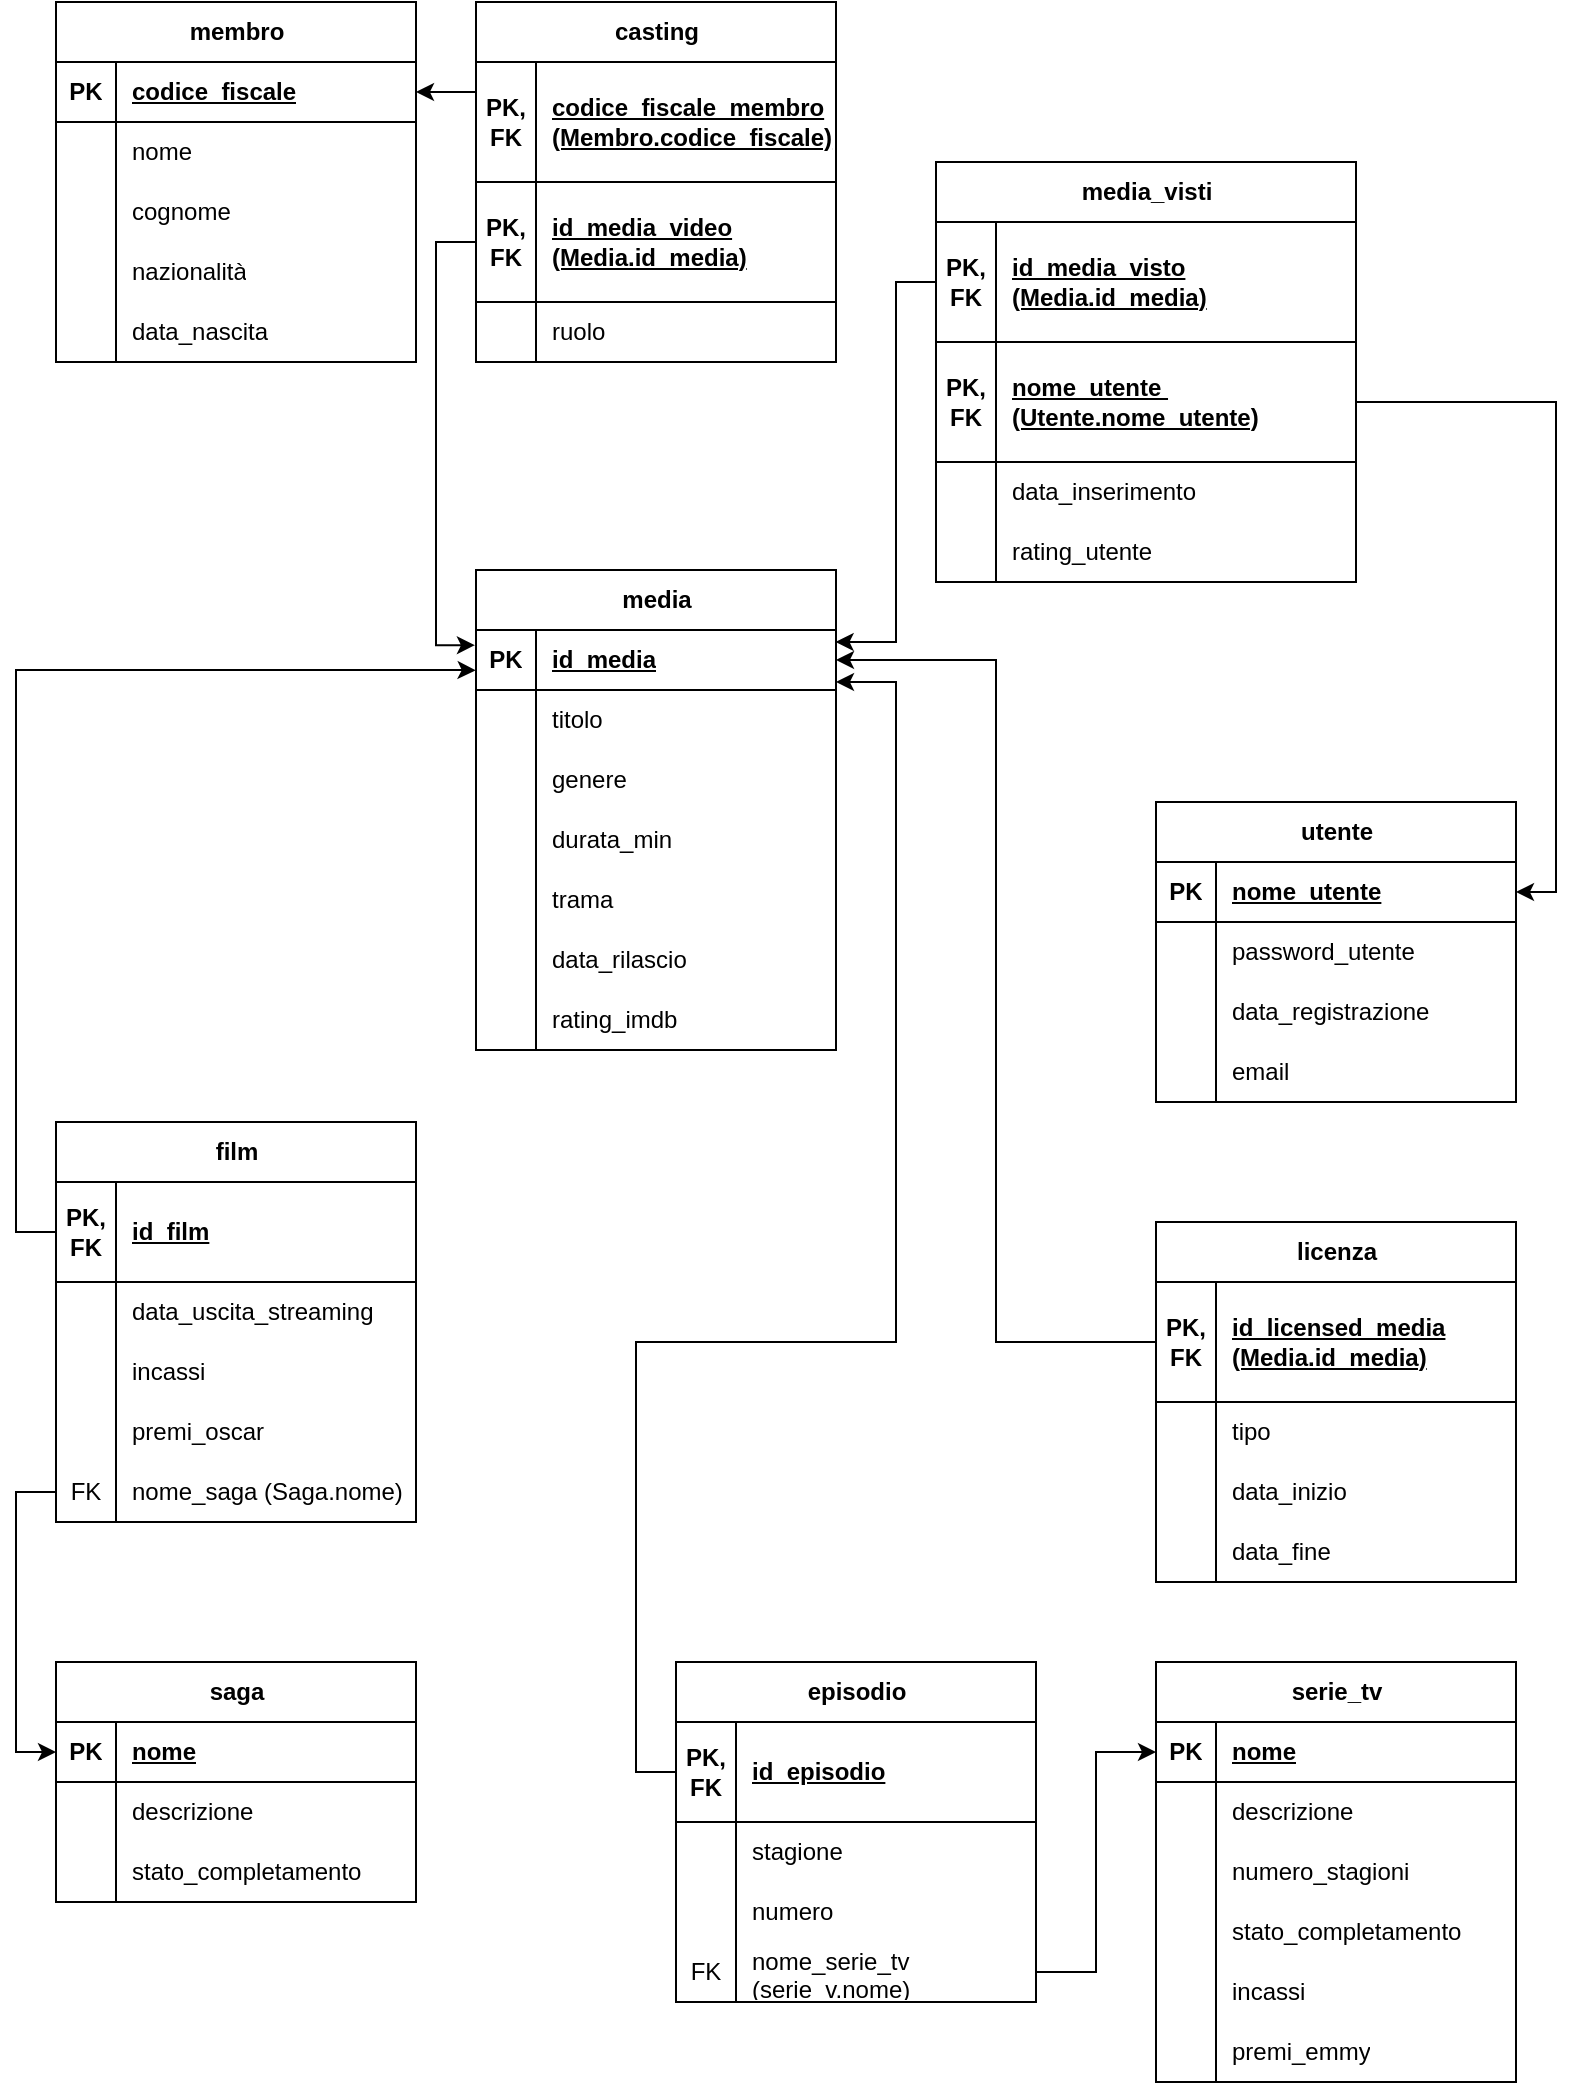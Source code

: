 <mxfile version="27.1.0">
  <diagram name="Pagina-1" id="Is1nwvi72sFFhb8NUbO_">
    <mxGraphModel dx="1018" dy="609" grid="1" gridSize="10" guides="1" tooltips="1" connect="1" arrows="1" fold="1" page="1" pageScale="1" pageWidth="827" pageHeight="1169" math="0" shadow="0">
      <root>
        <mxCell id="0" />
        <mxCell id="1" parent="0" />
        <mxCell id="gFpOx9tcEaJgVIVXLJ1f-7" value="saga" style="shape=table;startSize=30;container=1;collapsible=1;childLayout=tableLayout;fixedRows=1;rowLines=0;fontStyle=1;align=center;resizeLast=1;html=1;" parent="1" vertex="1">
          <mxGeometry x="40" y="840" width="180" height="120" as="geometry" />
        </mxCell>
        <mxCell id="gFpOx9tcEaJgVIVXLJ1f-8" value="" style="shape=tableRow;horizontal=0;startSize=0;swimlaneHead=0;swimlaneBody=0;fillColor=none;collapsible=0;dropTarget=0;points=[[0,0.5],[1,0.5]];portConstraint=eastwest;top=0;left=0;right=0;bottom=1;" parent="gFpOx9tcEaJgVIVXLJ1f-7" vertex="1">
          <mxGeometry y="30" width="180" height="30" as="geometry" />
        </mxCell>
        <mxCell id="gFpOx9tcEaJgVIVXLJ1f-9" value="PK" style="shape=partialRectangle;connectable=0;fillColor=none;top=0;left=0;bottom=0;right=0;fontStyle=1;overflow=hidden;whiteSpace=wrap;html=1;" parent="gFpOx9tcEaJgVIVXLJ1f-8" vertex="1">
          <mxGeometry width="30" height="30" as="geometry">
            <mxRectangle width="30" height="30" as="alternateBounds" />
          </mxGeometry>
        </mxCell>
        <mxCell id="gFpOx9tcEaJgVIVXLJ1f-10" value="nome" style="shape=partialRectangle;connectable=0;fillColor=none;top=0;left=0;bottom=0;right=0;align=left;spacingLeft=6;fontStyle=5;overflow=hidden;whiteSpace=wrap;html=1;" parent="gFpOx9tcEaJgVIVXLJ1f-8" vertex="1">
          <mxGeometry x="30" width="150" height="30" as="geometry">
            <mxRectangle width="150" height="30" as="alternateBounds" />
          </mxGeometry>
        </mxCell>
        <mxCell id="gFpOx9tcEaJgVIVXLJ1f-11" value="" style="shape=tableRow;horizontal=0;startSize=0;swimlaneHead=0;swimlaneBody=0;fillColor=none;collapsible=0;dropTarget=0;points=[[0,0.5],[1,0.5]];portConstraint=eastwest;top=0;left=0;right=0;bottom=0;" parent="gFpOx9tcEaJgVIVXLJ1f-7" vertex="1">
          <mxGeometry y="60" width="180" height="30" as="geometry" />
        </mxCell>
        <mxCell id="gFpOx9tcEaJgVIVXLJ1f-12" value="" style="shape=partialRectangle;connectable=0;fillColor=none;top=0;left=0;bottom=0;right=0;editable=1;overflow=hidden;whiteSpace=wrap;html=1;" parent="gFpOx9tcEaJgVIVXLJ1f-11" vertex="1">
          <mxGeometry width="30" height="30" as="geometry">
            <mxRectangle width="30" height="30" as="alternateBounds" />
          </mxGeometry>
        </mxCell>
        <mxCell id="gFpOx9tcEaJgVIVXLJ1f-13" value="descrizione" style="shape=partialRectangle;connectable=0;fillColor=none;top=0;left=0;bottom=0;right=0;align=left;spacingLeft=6;overflow=hidden;whiteSpace=wrap;html=1;" parent="gFpOx9tcEaJgVIVXLJ1f-11" vertex="1">
          <mxGeometry x="30" width="150" height="30" as="geometry">
            <mxRectangle width="150" height="30" as="alternateBounds" />
          </mxGeometry>
        </mxCell>
        <mxCell id="gFpOx9tcEaJgVIVXLJ1f-14" value="" style="shape=tableRow;horizontal=0;startSize=0;swimlaneHead=0;swimlaneBody=0;fillColor=none;collapsible=0;dropTarget=0;points=[[0,0.5],[1,0.5]];portConstraint=eastwest;top=0;left=0;right=0;bottom=0;" parent="gFpOx9tcEaJgVIVXLJ1f-7" vertex="1">
          <mxGeometry y="90" width="180" height="30" as="geometry" />
        </mxCell>
        <mxCell id="gFpOx9tcEaJgVIVXLJ1f-15" value="" style="shape=partialRectangle;connectable=0;fillColor=none;top=0;left=0;bottom=0;right=0;editable=1;overflow=hidden;whiteSpace=wrap;html=1;" parent="gFpOx9tcEaJgVIVXLJ1f-14" vertex="1">
          <mxGeometry width="30" height="30" as="geometry">
            <mxRectangle width="30" height="30" as="alternateBounds" />
          </mxGeometry>
        </mxCell>
        <mxCell id="gFpOx9tcEaJgVIVXLJ1f-16" value="stato_completamento" style="shape=partialRectangle;connectable=0;fillColor=none;top=0;left=0;bottom=0;right=0;align=left;spacingLeft=6;overflow=hidden;whiteSpace=wrap;html=1;" parent="gFpOx9tcEaJgVIVXLJ1f-14" vertex="1">
          <mxGeometry x="30" width="150" height="30" as="geometry">
            <mxRectangle width="150" height="30" as="alternateBounds" />
          </mxGeometry>
        </mxCell>
        <mxCell id="gFpOx9tcEaJgVIVXLJ1f-26" value="serie_tv" style="shape=table;startSize=30;container=1;collapsible=1;childLayout=tableLayout;fixedRows=1;rowLines=0;fontStyle=1;align=center;resizeLast=1;html=1;" parent="1" vertex="1">
          <mxGeometry x="590" y="840" width="180" height="210" as="geometry" />
        </mxCell>
        <mxCell id="gFpOx9tcEaJgVIVXLJ1f-27" value="" style="shape=tableRow;horizontal=0;startSize=0;swimlaneHead=0;swimlaneBody=0;fillColor=none;collapsible=0;dropTarget=0;points=[[0,0.5],[1,0.5]];portConstraint=eastwest;top=0;left=0;right=0;bottom=1;" parent="gFpOx9tcEaJgVIVXLJ1f-26" vertex="1">
          <mxGeometry y="30" width="180" height="30" as="geometry" />
        </mxCell>
        <mxCell id="gFpOx9tcEaJgVIVXLJ1f-28" value="PK" style="shape=partialRectangle;connectable=0;fillColor=none;top=0;left=0;bottom=0;right=0;fontStyle=1;overflow=hidden;whiteSpace=wrap;html=1;" parent="gFpOx9tcEaJgVIVXLJ1f-27" vertex="1">
          <mxGeometry width="30" height="30" as="geometry">
            <mxRectangle width="30" height="30" as="alternateBounds" />
          </mxGeometry>
        </mxCell>
        <mxCell id="gFpOx9tcEaJgVIVXLJ1f-29" value="nome" style="shape=partialRectangle;connectable=0;fillColor=none;top=0;left=0;bottom=0;right=0;align=left;spacingLeft=6;fontStyle=5;overflow=hidden;whiteSpace=wrap;html=1;" parent="gFpOx9tcEaJgVIVXLJ1f-27" vertex="1">
          <mxGeometry x="30" width="150" height="30" as="geometry">
            <mxRectangle width="150" height="30" as="alternateBounds" />
          </mxGeometry>
        </mxCell>
        <mxCell id="gFpOx9tcEaJgVIVXLJ1f-30" value="" style="shape=tableRow;horizontal=0;startSize=0;swimlaneHead=0;swimlaneBody=0;fillColor=none;collapsible=0;dropTarget=0;points=[[0,0.5],[1,0.5]];portConstraint=eastwest;top=0;left=0;right=0;bottom=0;" parent="gFpOx9tcEaJgVIVXLJ1f-26" vertex="1">
          <mxGeometry y="60" width="180" height="30" as="geometry" />
        </mxCell>
        <mxCell id="gFpOx9tcEaJgVIVXLJ1f-31" value="" style="shape=partialRectangle;connectable=0;fillColor=none;top=0;left=0;bottom=0;right=0;editable=1;overflow=hidden;whiteSpace=wrap;html=1;" parent="gFpOx9tcEaJgVIVXLJ1f-30" vertex="1">
          <mxGeometry width="30" height="30" as="geometry">
            <mxRectangle width="30" height="30" as="alternateBounds" />
          </mxGeometry>
        </mxCell>
        <mxCell id="gFpOx9tcEaJgVIVXLJ1f-32" value="descrizione" style="shape=partialRectangle;connectable=0;fillColor=none;top=0;left=0;bottom=0;right=0;align=left;spacingLeft=6;overflow=hidden;whiteSpace=wrap;html=1;" parent="gFpOx9tcEaJgVIVXLJ1f-30" vertex="1">
          <mxGeometry x="30" width="150" height="30" as="geometry">
            <mxRectangle width="150" height="30" as="alternateBounds" />
          </mxGeometry>
        </mxCell>
        <mxCell id="gFpOx9tcEaJgVIVXLJ1f-33" value="" style="shape=tableRow;horizontal=0;startSize=0;swimlaneHead=0;swimlaneBody=0;fillColor=none;collapsible=0;dropTarget=0;points=[[0,0.5],[1,0.5]];portConstraint=eastwest;top=0;left=0;right=0;bottom=0;" parent="gFpOx9tcEaJgVIVXLJ1f-26" vertex="1">
          <mxGeometry y="90" width="180" height="30" as="geometry" />
        </mxCell>
        <mxCell id="gFpOx9tcEaJgVIVXLJ1f-34" value="" style="shape=partialRectangle;connectable=0;fillColor=none;top=0;left=0;bottom=0;right=0;editable=1;overflow=hidden;whiteSpace=wrap;html=1;" parent="gFpOx9tcEaJgVIVXLJ1f-33" vertex="1">
          <mxGeometry width="30" height="30" as="geometry">
            <mxRectangle width="30" height="30" as="alternateBounds" />
          </mxGeometry>
        </mxCell>
        <mxCell id="gFpOx9tcEaJgVIVXLJ1f-35" value="numero_stagioni" style="shape=partialRectangle;connectable=0;fillColor=none;top=0;left=0;bottom=0;right=0;align=left;spacingLeft=6;overflow=hidden;whiteSpace=wrap;html=1;" parent="gFpOx9tcEaJgVIVXLJ1f-33" vertex="1">
          <mxGeometry x="30" width="150" height="30" as="geometry">
            <mxRectangle width="150" height="30" as="alternateBounds" />
          </mxGeometry>
        </mxCell>
        <mxCell id="gFpOx9tcEaJgVIVXLJ1f-36" value="" style="shape=tableRow;horizontal=0;startSize=0;swimlaneHead=0;swimlaneBody=0;fillColor=none;collapsible=0;dropTarget=0;points=[[0,0.5],[1,0.5]];portConstraint=eastwest;top=0;left=0;right=0;bottom=0;" parent="gFpOx9tcEaJgVIVXLJ1f-26" vertex="1">
          <mxGeometry y="120" width="180" height="30" as="geometry" />
        </mxCell>
        <mxCell id="gFpOx9tcEaJgVIVXLJ1f-37" value="" style="shape=partialRectangle;connectable=0;fillColor=none;top=0;left=0;bottom=0;right=0;editable=1;overflow=hidden;whiteSpace=wrap;html=1;" parent="gFpOx9tcEaJgVIVXLJ1f-36" vertex="1">
          <mxGeometry width="30" height="30" as="geometry">
            <mxRectangle width="30" height="30" as="alternateBounds" />
          </mxGeometry>
        </mxCell>
        <mxCell id="gFpOx9tcEaJgVIVXLJ1f-38" value="stato_completamento" style="shape=partialRectangle;connectable=0;fillColor=none;top=0;left=0;bottom=0;right=0;align=left;spacingLeft=6;overflow=hidden;whiteSpace=wrap;html=1;" parent="gFpOx9tcEaJgVIVXLJ1f-36" vertex="1">
          <mxGeometry x="30" width="150" height="30" as="geometry">
            <mxRectangle width="150" height="30" as="alternateBounds" />
          </mxGeometry>
        </mxCell>
        <mxCell id="gFpOx9tcEaJgVIVXLJ1f-42" value="" style="shape=tableRow;horizontal=0;startSize=0;swimlaneHead=0;swimlaneBody=0;fillColor=none;collapsible=0;dropTarget=0;points=[[0,0.5],[1,0.5]];portConstraint=eastwest;top=0;left=0;right=0;bottom=0;" parent="gFpOx9tcEaJgVIVXLJ1f-26" vertex="1">
          <mxGeometry y="150" width="180" height="30" as="geometry" />
        </mxCell>
        <mxCell id="gFpOx9tcEaJgVIVXLJ1f-43" value="" style="shape=partialRectangle;connectable=0;fillColor=none;top=0;left=0;bottom=0;right=0;editable=1;overflow=hidden;whiteSpace=wrap;html=1;" parent="gFpOx9tcEaJgVIVXLJ1f-42" vertex="1">
          <mxGeometry width="30" height="30" as="geometry">
            <mxRectangle width="30" height="30" as="alternateBounds" />
          </mxGeometry>
        </mxCell>
        <mxCell id="gFpOx9tcEaJgVIVXLJ1f-44" value="incassi" style="shape=partialRectangle;connectable=0;fillColor=none;top=0;left=0;bottom=0;right=0;align=left;spacingLeft=6;overflow=hidden;whiteSpace=wrap;html=1;" parent="gFpOx9tcEaJgVIVXLJ1f-42" vertex="1">
          <mxGeometry x="30" width="150" height="30" as="geometry">
            <mxRectangle width="150" height="30" as="alternateBounds" />
          </mxGeometry>
        </mxCell>
        <mxCell id="gFpOx9tcEaJgVIVXLJ1f-45" value="" style="shape=tableRow;horizontal=0;startSize=0;swimlaneHead=0;swimlaneBody=0;fillColor=none;collapsible=0;dropTarget=0;points=[[0,0.5],[1,0.5]];portConstraint=eastwest;top=0;left=0;right=0;bottom=0;" parent="gFpOx9tcEaJgVIVXLJ1f-26" vertex="1">
          <mxGeometry y="180" width="180" height="30" as="geometry" />
        </mxCell>
        <mxCell id="gFpOx9tcEaJgVIVXLJ1f-46" value="" style="shape=partialRectangle;connectable=0;fillColor=none;top=0;left=0;bottom=0;right=0;editable=1;overflow=hidden;whiteSpace=wrap;html=1;" parent="gFpOx9tcEaJgVIVXLJ1f-45" vertex="1">
          <mxGeometry width="30" height="30" as="geometry">
            <mxRectangle width="30" height="30" as="alternateBounds" />
          </mxGeometry>
        </mxCell>
        <mxCell id="gFpOx9tcEaJgVIVXLJ1f-47" value="premi_emmy" style="shape=partialRectangle;connectable=0;fillColor=none;top=0;left=0;bottom=0;right=0;align=left;spacingLeft=6;overflow=hidden;whiteSpace=wrap;html=1;" parent="gFpOx9tcEaJgVIVXLJ1f-45" vertex="1">
          <mxGeometry x="30" width="150" height="30" as="geometry">
            <mxRectangle width="150" height="30" as="alternateBounds" />
          </mxGeometry>
        </mxCell>
        <mxCell id="gFpOx9tcEaJgVIVXLJ1f-48" value="film" style="shape=table;startSize=30;container=1;collapsible=1;childLayout=tableLayout;fixedRows=1;rowLines=0;fontStyle=1;align=center;resizeLast=1;html=1;" parent="1" vertex="1">
          <mxGeometry x="40" y="570" width="180" height="200" as="geometry" />
        </mxCell>
        <mxCell id="gFpOx9tcEaJgVIVXLJ1f-49" value="" style="shape=tableRow;horizontal=0;startSize=0;swimlaneHead=0;swimlaneBody=0;fillColor=none;collapsible=0;dropTarget=0;points=[[0,0.5],[1,0.5]];portConstraint=eastwest;top=0;left=0;right=0;bottom=1;" parent="gFpOx9tcEaJgVIVXLJ1f-48" vertex="1">
          <mxGeometry y="30" width="180" height="50" as="geometry" />
        </mxCell>
        <mxCell id="gFpOx9tcEaJgVIVXLJ1f-50" value="&lt;div&gt;PK,&lt;/div&gt;&lt;div&gt;FK&lt;/div&gt;" style="shape=partialRectangle;connectable=0;fillColor=none;top=0;left=0;bottom=0;right=0;fontStyle=1;overflow=hidden;whiteSpace=wrap;html=1;" parent="gFpOx9tcEaJgVIVXLJ1f-49" vertex="1">
          <mxGeometry width="30" height="50" as="geometry">
            <mxRectangle width="30" height="50" as="alternateBounds" />
          </mxGeometry>
        </mxCell>
        <mxCell id="gFpOx9tcEaJgVIVXLJ1f-51" value="id_film" style="shape=partialRectangle;connectable=0;fillColor=none;top=0;left=0;bottom=0;right=0;align=left;spacingLeft=6;fontStyle=5;overflow=hidden;whiteSpace=wrap;html=1;" parent="gFpOx9tcEaJgVIVXLJ1f-49" vertex="1">
          <mxGeometry x="30" width="150" height="50" as="geometry">
            <mxRectangle width="150" height="50" as="alternateBounds" />
          </mxGeometry>
        </mxCell>
        <mxCell id="gFpOx9tcEaJgVIVXLJ1f-70" value="" style="shape=tableRow;horizontal=0;startSize=0;swimlaneHead=0;swimlaneBody=0;fillColor=none;collapsible=0;dropTarget=0;points=[[0,0.5],[1,0.5]];portConstraint=eastwest;top=0;left=0;right=0;bottom=0;" parent="gFpOx9tcEaJgVIVXLJ1f-48" vertex="1">
          <mxGeometry y="80" width="180" height="30" as="geometry" />
        </mxCell>
        <mxCell id="gFpOx9tcEaJgVIVXLJ1f-71" value="" style="shape=partialRectangle;connectable=0;fillColor=none;top=0;left=0;bottom=0;right=0;editable=1;overflow=hidden;whiteSpace=wrap;html=1;" parent="gFpOx9tcEaJgVIVXLJ1f-70" vertex="1">
          <mxGeometry width="30" height="30" as="geometry">
            <mxRectangle width="30" height="30" as="alternateBounds" />
          </mxGeometry>
        </mxCell>
        <mxCell id="gFpOx9tcEaJgVIVXLJ1f-72" value="data_uscita_streaming" style="shape=partialRectangle;connectable=0;fillColor=none;top=0;left=0;bottom=0;right=0;align=left;spacingLeft=6;overflow=hidden;whiteSpace=wrap;html=1;" parent="gFpOx9tcEaJgVIVXLJ1f-70" vertex="1">
          <mxGeometry x="30" width="150" height="30" as="geometry">
            <mxRectangle width="150" height="30" as="alternateBounds" />
          </mxGeometry>
        </mxCell>
        <mxCell id="gFpOx9tcEaJgVIVXLJ1f-73" value="" style="shape=tableRow;horizontal=0;startSize=0;swimlaneHead=0;swimlaneBody=0;fillColor=none;collapsible=0;dropTarget=0;points=[[0,0.5],[1,0.5]];portConstraint=eastwest;top=0;left=0;right=0;bottom=0;" parent="gFpOx9tcEaJgVIVXLJ1f-48" vertex="1">
          <mxGeometry y="110" width="180" height="30" as="geometry" />
        </mxCell>
        <mxCell id="gFpOx9tcEaJgVIVXLJ1f-74" value="" style="shape=partialRectangle;connectable=0;fillColor=none;top=0;left=0;bottom=0;right=0;editable=1;overflow=hidden;whiteSpace=wrap;html=1;" parent="gFpOx9tcEaJgVIVXLJ1f-73" vertex="1">
          <mxGeometry width="30" height="30" as="geometry">
            <mxRectangle width="30" height="30" as="alternateBounds" />
          </mxGeometry>
        </mxCell>
        <mxCell id="gFpOx9tcEaJgVIVXLJ1f-75" value="incassi" style="shape=partialRectangle;connectable=0;fillColor=none;top=0;left=0;bottom=0;right=0;align=left;spacingLeft=6;overflow=hidden;whiteSpace=wrap;html=1;" parent="gFpOx9tcEaJgVIVXLJ1f-73" vertex="1">
          <mxGeometry x="30" width="150" height="30" as="geometry">
            <mxRectangle width="150" height="30" as="alternateBounds" />
          </mxGeometry>
        </mxCell>
        <mxCell id="gFpOx9tcEaJgVIVXLJ1f-76" value="" style="shape=tableRow;horizontal=0;startSize=0;swimlaneHead=0;swimlaneBody=0;fillColor=none;collapsible=0;dropTarget=0;points=[[0,0.5],[1,0.5]];portConstraint=eastwest;top=0;left=0;right=0;bottom=0;" parent="gFpOx9tcEaJgVIVXLJ1f-48" vertex="1">
          <mxGeometry y="140" width="180" height="30" as="geometry" />
        </mxCell>
        <mxCell id="gFpOx9tcEaJgVIVXLJ1f-77" value="" style="shape=partialRectangle;connectable=0;fillColor=none;top=0;left=0;bottom=0;right=0;editable=1;overflow=hidden;whiteSpace=wrap;html=1;" parent="gFpOx9tcEaJgVIVXLJ1f-76" vertex="1">
          <mxGeometry width="30" height="30" as="geometry">
            <mxRectangle width="30" height="30" as="alternateBounds" />
          </mxGeometry>
        </mxCell>
        <mxCell id="gFpOx9tcEaJgVIVXLJ1f-78" value="premi_oscar" style="shape=partialRectangle;connectable=0;fillColor=none;top=0;left=0;bottom=0;right=0;align=left;spacingLeft=6;overflow=hidden;whiteSpace=wrap;html=1;" parent="gFpOx9tcEaJgVIVXLJ1f-76" vertex="1">
          <mxGeometry x="30" width="150" height="30" as="geometry">
            <mxRectangle width="150" height="30" as="alternateBounds" />
          </mxGeometry>
        </mxCell>
        <mxCell id="gFpOx9tcEaJgVIVXLJ1f-143" style="shape=tableRow;horizontal=0;startSize=0;swimlaneHead=0;swimlaneBody=0;fillColor=none;collapsible=0;dropTarget=0;points=[[0,0.5],[1,0.5]];portConstraint=eastwest;top=0;left=0;right=0;bottom=0;" parent="gFpOx9tcEaJgVIVXLJ1f-48" vertex="1">
          <mxGeometry y="170" width="180" height="30" as="geometry" />
        </mxCell>
        <mxCell id="gFpOx9tcEaJgVIVXLJ1f-144" value="FK" style="shape=partialRectangle;connectable=0;fillColor=none;top=0;left=0;bottom=0;right=0;editable=1;overflow=hidden;whiteSpace=wrap;html=1;" parent="gFpOx9tcEaJgVIVXLJ1f-143" vertex="1">
          <mxGeometry width="30" height="30" as="geometry">
            <mxRectangle width="30" height="30" as="alternateBounds" />
          </mxGeometry>
        </mxCell>
        <mxCell id="gFpOx9tcEaJgVIVXLJ1f-145" value="nome_saga (Saga.nome)" style="shape=partialRectangle;connectable=0;fillColor=none;top=0;left=0;bottom=0;right=0;align=left;spacingLeft=6;overflow=hidden;whiteSpace=wrap;html=1;" parent="gFpOx9tcEaJgVIVXLJ1f-143" vertex="1">
          <mxGeometry x="30" width="150" height="30" as="geometry">
            <mxRectangle width="150" height="30" as="alternateBounds" />
          </mxGeometry>
        </mxCell>
        <mxCell id="gFpOx9tcEaJgVIVXLJ1f-79" value="episodio" style="shape=table;startSize=30;container=1;collapsible=1;childLayout=tableLayout;fixedRows=1;rowLines=0;fontStyle=1;align=center;resizeLast=1;html=1;" parent="1" vertex="1">
          <mxGeometry x="350" y="840" width="180" height="170" as="geometry" />
        </mxCell>
        <mxCell id="gFpOx9tcEaJgVIVXLJ1f-80" value="" style="shape=tableRow;horizontal=0;startSize=0;swimlaneHead=0;swimlaneBody=0;fillColor=none;collapsible=0;dropTarget=0;points=[[0,0.5],[1,0.5]];portConstraint=eastwest;top=0;left=0;right=0;bottom=1;" parent="gFpOx9tcEaJgVIVXLJ1f-79" vertex="1">
          <mxGeometry y="30" width="180" height="50" as="geometry" />
        </mxCell>
        <mxCell id="gFpOx9tcEaJgVIVXLJ1f-81" value="&lt;div&gt;PK,&lt;/div&gt;&lt;div&gt;FK&lt;/div&gt;" style="shape=partialRectangle;connectable=0;fillColor=none;top=0;left=0;bottom=0;right=0;fontStyle=1;overflow=hidden;whiteSpace=wrap;html=1;" parent="gFpOx9tcEaJgVIVXLJ1f-80" vertex="1">
          <mxGeometry width="30" height="50" as="geometry">
            <mxRectangle width="30" height="50" as="alternateBounds" />
          </mxGeometry>
        </mxCell>
        <mxCell id="gFpOx9tcEaJgVIVXLJ1f-82" value="id_episodio" style="shape=partialRectangle;connectable=0;fillColor=none;top=0;left=0;bottom=0;right=0;align=left;spacingLeft=6;fontStyle=5;overflow=hidden;whiteSpace=wrap;html=1;" parent="gFpOx9tcEaJgVIVXLJ1f-80" vertex="1">
          <mxGeometry x="30" width="150" height="50" as="geometry">
            <mxRectangle width="150" height="50" as="alternateBounds" />
          </mxGeometry>
        </mxCell>
        <mxCell id="gFpOx9tcEaJgVIVXLJ1f-101" value="" style="shape=tableRow;horizontal=0;startSize=0;swimlaneHead=0;swimlaneBody=0;fillColor=none;collapsible=0;dropTarget=0;points=[[0,0.5],[1,0.5]];portConstraint=eastwest;top=0;left=0;right=0;bottom=0;" parent="gFpOx9tcEaJgVIVXLJ1f-79" vertex="1">
          <mxGeometry y="80" width="180" height="30" as="geometry" />
        </mxCell>
        <mxCell id="gFpOx9tcEaJgVIVXLJ1f-102" value="" style="shape=partialRectangle;connectable=0;fillColor=none;top=0;left=0;bottom=0;right=0;editable=1;overflow=hidden;whiteSpace=wrap;html=1;" parent="gFpOx9tcEaJgVIVXLJ1f-101" vertex="1">
          <mxGeometry width="30" height="30" as="geometry">
            <mxRectangle width="30" height="30" as="alternateBounds" />
          </mxGeometry>
        </mxCell>
        <mxCell id="gFpOx9tcEaJgVIVXLJ1f-103" value="stagione" style="shape=partialRectangle;connectable=0;fillColor=none;top=0;left=0;bottom=0;right=0;align=left;spacingLeft=6;overflow=hidden;whiteSpace=wrap;html=1;" parent="gFpOx9tcEaJgVIVXLJ1f-101" vertex="1">
          <mxGeometry x="30" width="150" height="30" as="geometry">
            <mxRectangle width="150" height="30" as="alternateBounds" />
          </mxGeometry>
        </mxCell>
        <mxCell id="gFpOx9tcEaJgVIVXLJ1f-104" value="" style="shape=tableRow;horizontal=0;startSize=0;swimlaneHead=0;swimlaneBody=0;fillColor=none;collapsible=0;dropTarget=0;points=[[0,0.5],[1,0.5]];portConstraint=eastwest;top=0;left=0;right=0;bottom=0;" parent="gFpOx9tcEaJgVIVXLJ1f-79" vertex="1">
          <mxGeometry y="110" width="180" height="30" as="geometry" />
        </mxCell>
        <mxCell id="gFpOx9tcEaJgVIVXLJ1f-105" value="" style="shape=partialRectangle;connectable=0;fillColor=none;top=0;left=0;bottom=0;right=0;editable=1;overflow=hidden;whiteSpace=wrap;html=1;" parent="gFpOx9tcEaJgVIVXLJ1f-104" vertex="1">
          <mxGeometry width="30" height="30" as="geometry">
            <mxRectangle width="30" height="30" as="alternateBounds" />
          </mxGeometry>
        </mxCell>
        <mxCell id="gFpOx9tcEaJgVIVXLJ1f-106" value="numero" style="shape=partialRectangle;connectable=0;fillColor=none;top=0;left=0;bottom=0;right=0;align=left;spacingLeft=6;overflow=hidden;whiteSpace=wrap;html=1;" parent="gFpOx9tcEaJgVIVXLJ1f-104" vertex="1">
          <mxGeometry x="30" width="150" height="30" as="geometry">
            <mxRectangle width="150" height="30" as="alternateBounds" />
          </mxGeometry>
        </mxCell>
        <mxCell id="gFpOx9tcEaJgVIVXLJ1f-107" value="" style="shape=tableRow;horizontal=0;startSize=0;swimlaneHead=0;swimlaneBody=0;fillColor=none;collapsible=0;dropTarget=0;points=[[0,0.5],[1,0.5]];portConstraint=eastwest;top=0;left=0;right=0;bottom=0;" parent="gFpOx9tcEaJgVIVXLJ1f-79" vertex="1">
          <mxGeometry y="140" width="180" height="30" as="geometry" />
        </mxCell>
        <mxCell id="gFpOx9tcEaJgVIVXLJ1f-108" value="FK" style="shape=partialRectangle;connectable=0;fillColor=none;top=0;left=0;bottom=0;right=0;editable=1;overflow=hidden;whiteSpace=wrap;html=1;" parent="gFpOx9tcEaJgVIVXLJ1f-107" vertex="1">
          <mxGeometry width="30" height="30" as="geometry">
            <mxRectangle width="30" height="30" as="alternateBounds" />
          </mxGeometry>
        </mxCell>
        <mxCell id="gFpOx9tcEaJgVIVXLJ1f-109" value="nome_serie_tv (serie_v.nome)" style="shape=partialRectangle;connectable=0;fillColor=none;top=0;left=0;bottom=0;right=0;align=left;spacingLeft=6;overflow=hidden;whiteSpace=wrap;html=1;" parent="gFpOx9tcEaJgVIVXLJ1f-107" vertex="1">
          <mxGeometry x="30" width="150" height="30" as="geometry">
            <mxRectangle width="150" height="30" as="alternateBounds" />
          </mxGeometry>
        </mxCell>
        <mxCell id="gFpOx9tcEaJgVIVXLJ1f-146" value="membro" style="shape=table;startSize=30;container=1;collapsible=1;childLayout=tableLayout;fixedRows=1;rowLines=0;fontStyle=1;align=center;resizeLast=1;html=1;" parent="1" vertex="1">
          <mxGeometry x="40" y="10" width="180" height="180" as="geometry" />
        </mxCell>
        <mxCell id="gFpOx9tcEaJgVIVXLJ1f-147" value="" style="shape=tableRow;horizontal=0;startSize=0;swimlaneHead=0;swimlaneBody=0;fillColor=none;collapsible=0;dropTarget=0;points=[[0,0.5],[1,0.5]];portConstraint=eastwest;top=0;left=0;right=0;bottom=1;" parent="gFpOx9tcEaJgVIVXLJ1f-146" vertex="1">
          <mxGeometry y="30" width="180" height="30" as="geometry" />
        </mxCell>
        <mxCell id="gFpOx9tcEaJgVIVXLJ1f-148" value="PK" style="shape=partialRectangle;connectable=0;fillColor=none;top=0;left=0;bottom=0;right=0;fontStyle=1;overflow=hidden;whiteSpace=wrap;html=1;" parent="gFpOx9tcEaJgVIVXLJ1f-147" vertex="1">
          <mxGeometry width="30" height="30" as="geometry">
            <mxRectangle width="30" height="30" as="alternateBounds" />
          </mxGeometry>
        </mxCell>
        <mxCell id="gFpOx9tcEaJgVIVXLJ1f-149" value="codice_fiscale" style="shape=partialRectangle;connectable=0;fillColor=none;top=0;left=0;bottom=0;right=0;align=left;spacingLeft=6;fontStyle=5;overflow=hidden;whiteSpace=wrap;html=1;" parent="gFpOx9tcEaJgVIVXLJ1f-147" vertex="1">
          <mxGeometry x="30" width="150" height="30" as="geometry">
            <mxRectangle width="150" height="30" as="alternateBounds" />
          </mxGeometry>
        </mxCell>
        <mxCell id="gFpOx9tcEaJgVIVXLJ1f-150" value="" style="shape=tableRow;horizontal=0;startSize=0;swimlaneHead=0;swimlaneBody=0;fillColor=none;collapsible=0;dropTarget=0;points=[[0,0.5],[1,0.5]];portConstraint=eastwest;top=0;left=0;right=0;bottom=0;" parent="gFpOx9tcEaJgVIVXLJ1f-146" vertex="1">
          <mxGeometry y="60" width="180" height="30" as="geometry" />
        </mxCell>
        <mxCell id="gFpOx9tcEaJgVIVXLJ1f-151" value="" style="shape=partialRectangle;connectable=0;fillColor=none;top=0;left=0;bottom=0;right=0;editable=1;overflow=hidden;whiteSpace=wrap;html=1;" parent="gFpOx9tcEaJgVIVXLJ1f-150" vertex="1">
          <mxGeometry width="30" height="30" as="geometry">
            <mxRectangle width="30" height="30" as="alternateBounds" />
          </mxGeometry>
        </mxCell>
        <mxCell id="gFpOx9tcEaJgVIVXLJ1f-152" value="nome" style="shape=partialRectangle;connectable=0;fillColor=none;top=0;left=0;bottom=0;right=0;align=left;spacingLeft=6;overflow=hidden;whiteSpace=wrap;html=1;" parent="gFpOx9tcEaJgVIVXLJ1f-150" vertex="1">
          <mxGeometry x="30" width="150" height="30" as="geometry">
            <mxRectangle width="150" height="30" as="alternateBounds" />
          </mxGeometry>
        </mxCell>
        <mxCell id="gFpOx9tcEaJgVIVXLJ1f-153" value="" style="shape=tableRow;horizontal=0;startSize=0;swimlaneHead=0;swimlaneBody=0;fillColor=none;collapsible=0;dropTarget=0;points=[[0,0.5],[1,0.5]];portConstraint=eastwest;top=0;left=0;right=0;bottom=0;" parent="gFpOx9tcEaJgVIVXLJ1f-146" vertex="1">
          <mxGeometry y="90" width="180" height="30" as="geometry" />
        </mxCell>
        <mxCell id="gFpOx9tcEaJgVIVXLJ1f-154" value="" style="shape=partialRectangle;connectable=0;fillColor=none;top=0;left=0;bottom=0;right=0;editable=1;overflow=hidden;whiteSpace=wrap;html=1;" parent="gFpOx9tcEaJgVIVXLJ1f-153" vertex="1">
          <mxGeometry width="30" height="30" as="geometry">
            <mxRectangle width="30" height="30" as="alternateBounds" />
          </mxGeometry>
        </mxCell>
        <mxCell id="gFpOx9tcEaJgVIVXLJ1f-155" value="cognome" style="shape=partialRectangle;connectable=0;fillColor=none;top=0;left=0;bottom=0;right=0;align=left;spacingLeft=6;overflow=hidden;whiteSpace=wrap;html=1;" parent="gFpOx9tcEaJgVIVXLJ1f-153" vertex="1">
          <mxGeometry x="30" width="150" height="30" as="geometry">
            <mxRectangle width="150" height="30" as="alternateBounds" />
          </mxGeometry>
        </mxCell>
        <mxCell id="gFpOx9tcEaJgVIVXLJ1f-156" value="" style="shape=tableRow;horizontal=0;startSize=0;swimlaneHead=0;swimlaneBody=0;fillColor=none;collapsible=0;dropTarget=0;points=[[0,0.5],[1,0.5]];portConstraint=eastwest;top=0;left=0;right=0;bottom=0;" parent="gFpOx9tcEaJgVIVXLJ1f-146" vertex="1">
          <mxGeometry y="120" width="180" height="30" as="geometry" />
        </mxCell>
        <mxCell id="gFpOx9tcEaJgVIVXLJ1f-157" value="" style="shape=partialRectangle;connectable=0;fillColor=none;top=0;left=0;bottom=0;right=0;editable=1;overflow=hidden;whiteSpace=wrap;html=1;" parent="gFpOx9tcEaJgVIVXLJ1f-156" vertex="1">
          <mxGeometry width="30" height="30" as="geometry">
            <mxRectangle width="30" height="30" as="alternateBounds" />
          </mxGeometry>
        </mxCell>
        <mxCell id="gFpOx9tcEaJgVIVXLJ1f-158" value="nazionalità" style="shape=partialRectangle;connectable=0;fillColor=none;top=0;left=0;bottom=0;right=0;align=left;spacingLeft=6;overflow=hidden;whiteSpace=wrap;html=1;" parent="gFpOx9tcEaJgVIVXLJ1f-156" vertex="1">
          <mxGeometry x="30" width="150" height="30" as="geometry">
            <mxRectangle width="150" height="30" as="alternateBounds" />
          </mxGeometry>
        </mxCell>
        <mxCell id="gFpOx9tcEaJgVIVXLJ1f-159" value="" style="shape=tableRow;horizontal=0;startSize=0;swimlaneHead=0;swimlaneBody=0;fillColor=none;collapsible=0;dropTarget=0;points=[[0,0.5],[1,0.5]];portConstraint=eastwest;top=0;left=0;right=0;bottom=0;" parent="gFpOx9tcEaJgVIVXLJ1f-146" vertex="1">
          <mxGeometry y="150" width="180" height="30" as="geometry" />
        </mxCell>
        <mxCell id="gFpOx9tcEaJgVIVXLJ1f-160" value="" style="shape=partialRectangle;connectable=0;fillColor=none;top=0;left=0;bottom=0;right=0;editable=1;overflow=hidden;whiteSpace=wrap;html=1;" parent="gFpOx9tcEaJgVIVXLJ1f-159" vertex="1">
          <mxGeometry width="30" height="30" as="geometry">
            <mxRectangle width="30" height="30" as="alternateBounds" />
          </mxGeometry>
        </mxCell>
        <mxCell id="gFpOx9tcEaJgVIVXLJ1f-161" value="data_nascita" style="shape=partialRectangle;connectable=0;fillColor=none;top=0;left=0;bottom=0;right=0;align=left;spacingLeft=6;overflow=hidden;whiteSpace=wrap;html=1;" parent="gFpOx9tcEaJgVIVXLJ1f-159" vertex="1">
          <mxGeometry x="30" width="150" height="30" as="geometry">
            <mxRectangle width="150" height="30" as="alternateBounds" />
          </mxGeometry>
        </mxCell>
        <mxCell id="gFpOx9tcEaJgVIVXLJ1f-165" value="casting" style="shape=table;startSize=30;container=1;collapsible=1;childLayout=tableLayout;fixedRows=1;rowLines=0;fontStyle=1;align=center;resizeLast=1;html=1;" parent="1" vertex="1">
          <mxGeometry x="250" y="10" width="180" height="180" as="geometry" />
        </mxCell>
        <mxCell id="gFpOx9tcEaJgVIVXLJ1f-181" value="" style="shape=tableRow;horizontal=0;startSize=0;swimlaneHead=0;swimlaneBody=0;fillColor=none;collapsible=0;dropTarget=0;points=[[0,0.5],[1,0.5]];portConstraint=eastwest;top=0;left=0;right=0;bottom=1;" parent="gFpOx9tcEaJgVIVXLJ1f-165" vertex="1">
          <mxGeometry y="30" width="180" height="60" as="geometry" />
        </mxCell>
        <mxCell id="gFpOx9tcEaJgVIVXLJ1f-182" value="PK, FK" style="shape=partialRectangle;connectable=0;fillColor=none;top=0;left=0;bottom=0;right=0;fontStyle=1;overflow=hidden;whiteSpace=wrap;html=1;" parent="gFpOx9tcEaJgVIVXLJ1f-181" vertex="1">
          <mxGeometry width="30" height="60" as="geometry">
            <mxRectangle width="30" height="60" as="alternateBounds" />
          </mxGeometry>
        </mxCell>
        <mxCell id="gFpOx9tcEaJgVIVXLJ1f-183" value="codice_fiscale_membro (Membro.codice_fiscale)" style="shape=partialRectangle;connectable=0;fillColor=none;top=0;left=0;bottom=0;right=0;align=left;spacingLeft=6;fontStyle=5;overflow=hidden;whiteSpace=wrap;html=1;" parent="gFpOx9tcEaJgVIVXLJ1f-181" vertex="1">
          <mxGeometry x="30" width="150" height="60" as="geometry">
            <mxRectangle width="150" height="60" as="alternateBounds" />
          </mxGeometry>
        </mxCell>
        <mxCell id="gFpOx9tcEaJgVIVXLJ1f-166" value="" style="shape=tableRow;horizontal=0;startSize=0;swimlaneHead=0;swimlaneBody=0;fillColor=none;collapsible=0;dropTarget=0;points=[[0,0.5],[1,0.5]];portConstraint=eastwest;top=0;left=0;right=0;bottom=1;" parent="gFpOx9tcEaJgVIVXLJ1f-165" vertex="1">
          <mxGeometry y="90" width="180" height="60" as="geometry" />
        </mxCell>
        <mxCell id="gFpOx9tcEaJgVIVXLJ1f-167" value="PK, FK" style="shape=partialRectangle;connectable=0;fillColor=none;top=0;left=0;bottom=0;right=0;fontStyle=1;overflow=hidden;whiteSpace=wrap;html=1;" parent="gFpOx9tcEaJgVIVXLJ1f-166" vertex="1">
          <mxGeometry width="30" height="60" as="geometry">
            <mxRectangle width="30" height="60" as="alternateBounds" />
          </mxGeometry>
        </mxCell>
        <mxCell id="gFpOx9tcEaJgVIVXLJ1f-168" value="id_media_video (Media.id_media)" style="shape=partialRectangle;connectable=0;fillColor=none;top=0;left=0;bottom=0;right=0;align=left;spacingLeft=6;fontStyle=5;overflow=hidden;whiteSpace=wrap;html=1;" parent="gFpOx9tcEaJgVIVXLJ1f-166" vertex="1">
          <mxGeometry x="30" width="150" height="60" as="geometry">
            <mxRectangle width="150" height="60" as="alternateBounds" />
          </mxGeometry>
        </mxCell>
        <mxCell id="gFpOx9tcEaJgVIVXLJ1f-178" value="" style="shape=tableRow;horizontal=0;startSize=0;swimlaneHead=0;swimlaneBody=0;fillColor=none;collapsible=0;dropTarget=0;points=[[0,0.5],[1,0.5]];portConstraint=eastwest;top=0;left=0;right=0;bottom=0;" parent="gFpOx9tcEaJgVIVXLJ1f-165" vertex="1">
          <mxGeometry y="150" width="180" height="30" as="geometry" />
        </mxCell>
        <mxCell id="gFpOx9tcEaJgVIVXLJ1f-179" value="" style="shape=partialRectangle;connectable=0;fillColor=none;top=0;left=0;bottom=0;right=0;editable=1;overflow=hidden;whiteSpace=wrap;html=1;" parent="gFpOx9tcEaJgVIVXLJ1f-178" vertex="1">
          <mxGeometry width="30" height="30" as="geometry">
            <mxRectangle width="30" height="30" as="alternateBounds" />
          </mxGeometry>
        </mxCell>
        <mxCell id="gFpOx9tcEaJgVIVXLJ1f-180" value="ruolo" style="shape=partialRectangle;connectable=0;fillColor=none;top=0;left=0;bottom=0;right=0;align=left;spacingLeft=6;overflow=hidden;whiteSpace=wrap;html=1;" parent="gFpOx9tcEaJgVIVXLJ1f-178" vertex="1">
          <mxGeometry x="30" width="150" height="30" as="geometry">
            <mxRectangle width="150" height="30" as="alternateBounds" />
          </mxGeometry>
        </mxCell>
        <mxCell id="gFpOx9tcEaJgVIVXLJ1f-194" value="licenza" style="shape=table;startSize=30;container=1;collapsible=1;childLayout=tableLayout;fixedRows=1;rowLines=0;fontStyle=1;align=center;resizeLast=1;html=1;" parent="1" vertex="1">
          <mxGeometry x="590" y="620" width="180" height="180" as="geometry" />
        </mxCell>
        <mxCell id="gFpOx9tcEaJgVIVXLJ1f-195" value="" style="shape=tableRow;horizontal=0;startSize=0;swimlaneHead=0;swimlaneBody=0;fillColor=none;collapsible=0;dropTarget=0;points=[[0,0.5],[1,0.5]];portConstraint=eastwest;top=0;left=0;right=0;bottom=1;" parent="gFpOx9tcEaJgVIVXLJ1f-194" vertex="1">
          <mxGeometry y="30" width="180" height="60" as="geometry" />
        </mxCell>
        <mxCell id="gFpOx9tcEaJgVIVXLJ1f-196" value="PK, FK" style="shape=partialRectangle;connectable=0;fillColor=none;top=0;left=0;bottom=0;right=0;fontStyle=1;overflow=hidden;whiteSpace=wrap;html=1;" parent="gFpOx9tcEaJgVIVXLJ1f-195" vertex="1">
          <mxGeometry width="30" height="60" as="geometry">
            <mxRectangle width="30" height="60" as="alternateBounds" />
          </mxGeometry>
        </mxCell>
        <mxCell id="gFpOx9tcEaJgVIVXLJ1f-197" value="id_licensed_media (Media.id_media)" style="shape=partialRectangle;connectable=0;fillColor=none;top=0;left=0;bottom=0;right=0;align=left;spacingLeft=6;fontStyle=5;overflow=hidden;whiteSpace=wrap;html=1;" parent="gFpOx9tcEaJgVIVXLJ1f-195" vertex="1">
          <mxGeometry x="30" width="150" height="60" as="geometry">
            <mxRectangle width="150" height="60" as="alternateBounds" />
          </mxGeometry>
        </mxCell>
        <mxCell id="gFpOx9tcEaJgVIVXLJ1f-201" value="" style="shape=tableRow;horizontal=0;startSize=0;swimlaneHead=0;swimlaneBody=0;fillColor=none;collapsible=0;dropTarget=0;points=[[0,0.5],[1,0.5]];portConstraint=eastwest;top=0;left=0;right=0;bottom=0;" parent="gFpOx9tcEaJgVIVXLJ1f-194" vertex="1">
          <mxGeometry y="90" width="180" height="30" as="geometry" />
        </mxCell>
        <mxCell id="gFpOx9tcEaJgVIVXLJ1f-202" value="" style="shape=partialRectangle;connectable=0;fillColor=none;top=0;left=0;bottom=0;right=0;editable=1;overflow=hidden;whiteSpace=wrap;html=1;" parent="gFpOx9tcEaJgVIVXLJ1f-201" vertex="1">
          <mxGeometry width="30" height="30" as="geometry">
            <mxRectangle width="30" height="30" as="alternateBounds" />
          </mxGeometry>
        </mxCell>
        <mxCell id="gFpOx9tcEaJgVIVXLJ1f-203" value="tipo" style="shape=partialRectangle;connectable=0;fillColor=none;top=0;left=0;bottom=0;right=0;align=left;spacingLeft=6;overflow=hidden;whiteSpace=wrap;html=1;" parent="gFpOx9tcEaJgVIVXLJ1f-201" vertex="1">
          <mxGeometry x="30" width="150" height="30" as="geometry">
            <mxRectangle width="150" height="30" as="alternateBounds" />
          </mxGeometry>
        </mxCell>
        <mxCell id="gFpOx9tcEaJgVIVXLJ1f-204" value="" style="shape=tableRow;horizontal=0;startSize=0;swimlaneHead=0;swimlaneBody=0;fillColor=none;collapsible=0;dropTarget=0;points=[[0,0.5],[1,0.5]];portConstraint=eastwest;top=0;left=0;right=0;bottom=0;" parent="gFpOx9tcEaJgVIVXLJ1f-194" vertex="1">
          <mxGeometry y="120" width="180" height="30" as="geometry" />
        </mxCell>
        <mxCell id="gFpOx9tcEaJgVIVXLJ1f-205" value="" style="shape=partialRectangle;connectable=0;fillColor=none;top=0;left=0;bottom=0;right=0;editable=1;overflow=hidden;whiteSpace=wrap;html=1;" parent="gFpOx9tcEaJgVIVXLJ1f-204" vertex="1">
          <mxGeometry width="30" height="30" as="geometry">
            <mxRectangle width="30" height="30" as="alternateBounds" />
          </mxGeometry>
        </mxCell>
        <mxCell id="gFpOx9tcEaJgVIVXLJ1f-206" value="data_inizio" style="shape=partialRectangle;connectable=0;fillColor=none;top=0;left=0;bottom=0;right=0;align=left;spacingLeft=6;overflow=hidden;whiteSpace=wrap;html=1;" parent="gFpOx9tcEaJgVIVXLJ1f-204" vertex="1">
          <mxGeometry x="30" width="150" height="30" as="geometry">
            <mxRectangle width="150" height="30" as="alternateBounds" />
          </mxGeometry>
        </mxCell>
        <mxCell id="gFpOx9tcEaJgVIVXLJ1f-207" value="" style="shape=tableRow;horizontal=0;startSize=0;swimlaneHead=0;swimlaneBody=0;fillColor=none;collapsible=0;dropTarget=0;points=[[0,0.5],[1,0.5]];portConstraint=eastwest;top=0;left=0;right=0;bottom=0;" parent="gFpOx9tcEaJgVIVXLJ1f-194" vertex="1">
          <mxGeometry y="150" width="180" height="30" as="geometry" />
        </mxCell>
        <mxCell id="gFpOx9tcEaJgVIVXLJ1f-208" value="" style="shape=partialRectangle;connectable=0;fillColor=none;top=0;left=0;bottom=0;right=0;editable=1;overflow=hidden;whiteSpace=wrap;html=1;" parent="gFpOx9tcEaJgVIVXLJ1f-207" vertex="1">
          <mxGeometry width="30" height="30" as="geometry">
            <mxRectangle width="30" height="30" as="alternateBounds" />
          </mxGeometry>
        </mxCell>
        <mxCell id="gFpOx9tcEaJgVIVXLJ1f-209" value="data_fine" style="shape=partialRectangle;connectable=0;fillColor=none;top=0;left=0;bottom=0;right=0;align=left;spacingLeft=6;overflow=hidden;whiteSpace=wrap;html=1;" parent="gFpOx9tcEaJgVIVXLJ1f-207" vertex="1">
          <mxGeometry x="30" width="150" height="30" as="geometry">
            <mxRectangle width="150" height="30" as="alternateBounds" />
          </mxGeometry>
        </mxCell>
        <mxCell id="gFpOx9tcEaJgVIVXLJ1f-210" value="media" style="shape=table;startSize=30;container=1;collapsible=1;childLayout=tableLayout;fixedRows=1;rowLines=0;fontStyle=1;align=center;resizeLast=1;html=1;" parent="1" vertex="1">
          <mxGeometry x="250" y="294" width="180" height="240" as="geometry" />
        </mxCell>
        <mxCell id="gFpOx9tcEaJgVIVXLJ1f-211" value="" style="shape=tableRow;horizontal=0;startSize=0;swimlaneHead=0;swimlaneBody=0;fillColor=none;collapsible=0;dropTarget=0;points=[[0,0.5],[1,0.5]];portConstraint=eastwest;top=0;left=0;right=0;bottom=1;" parent="gFpOx9tcEaJgVIVXLJ1f-210" vertex="1">
          <mxGeometry y="30" width="180" height="30" as="geometry" />
        </mxCell>
        <mxCell id="gFpOx9tcEaJgVIVXLJ1f-212" value="PK" style="shape=partialRectangle;connectable=0;fillColor=none;top=0;left=0;bottom=0;right=0;fontStyle=1;overflow=hidden;whiteSpace=wrap;html=1;" parent="gFpOx9tcEaJgVIVXLJ1f-211" vertex="1">
          <mxGeometry width="30" height="30" as="geometry">
            <mxRectangle width="30" height="30" as="alternateBounds" />
          </mxGeometry>
        </mxCell>
        <mxCell id="gFpOx9tcEaJgVIVXLJ1f-213" value="id_media" style="shape=partialRectangle;connectable=0;fillColor=none;top=0;left=0;bottom=0;right=0;align=left;spacingLeft=6;fontStyle=5;overflow=hidden;whiteSpace=wrap;html=1;" parent="gFpOx9tcEaJgVIVXLJ1f-211" vertex="1">
          <mxGeometry x="30" width="150" height="30" as="geometry">
            <mxRectangle width="150" height="30" as="alternateBounds" />
          </mxGeometry>
        </mxCell>
        <mxCell id="gFpOx9tcEaJgVIVXLJ1f-214" value="" style="shape=tableRow;horizontal=0;startSize=0;swimlaneHead=0;swimlaneBody=0;fillColor=none;collapsible=0;dropTarget=0;points=[[0,0.5],[1,0.5]];portConstraint=eastwest;top=0;left=0;right=0;bottom=0;" parent="gFpOx9tcEaJgVIVXLJ1f-210" vertex="1">
          <mxGeometry y="60" width="180" height="30" as="geometry" />
        </mxCell>
        <mxCell id="gFpOx9tcEaJgVIVXLJ1f-215" value="" style="shape=partialRectangle;connectable=0;fillColor=none;top=0;left=0;bottom=0;right=0;editable=1;overflow=hidden;whiteSpace=wrap;html=1;" parent="gFpOx9tcEaJgVIVXLJ1f-214" vertex="1">
          <mxGeometry width="30" height="30" as="geometry">
            <mxRectangle width="30" height="30" as="alternateBounds" />
          </mxGeometry>
        </mxCell>
        <mxCell id="gFpOx9tcEaJgVIVXLJ1f-216" value="titolo" style="shape=partialRectangle;connectable=0;fillColor=none;top=0;left=0;bottom=0;right=0;align=left;spacingLeft=6;overflow=hidden;whiteSpace=wrap;html=1;" parent="gFpOx9tcEaJgVIVXLJ1f-214" vertex="1">
          <mxGeometry x="30" width="150" height="30" as="geometry">
            <mxRectangle width="150" height="30" as="alternateBounds" />
          </mxGeometry>
        </mxCell>
        <mxCell id="gFpOx9tcEaJgVIVXLJ1f-217" value="" style="shape=tableRow;horizontal=0;startSize=0;swimlaneHead=0;swimlaneBody=0;fillColor=none;collapsible=0;dropTarget=0;points=[[0,0.5],[1,0.5]];portConstraint=eastwest;top=0;left=0;right=0;bottom=0;" parent="gFpOx9tcEaJgVIVXLJ1f-210" vertex="1">
          <mxGeometry y="90" width="180" height="30" as="geometry" />
        </mxCell>
        <mxCell id="gFpOx9tcEaJgVIVXLJ1f-218" value="" style="shape=partialRectangle;connectable=0;fillColor=none;top=0;left=0;bottom=0;right=0;editable=1;overflow=hidden;whiteSpace=wrap;html=1;" parent="gFpOx9tcEaJgVIVXLJ1f-217" vertex="1">
          <mxGeometry width="30" height="30" as="geometry">
            <mxRectangle width="30" height="30" as="alternateBounds" />
          </mxGeometry>
        </mxCell>
        <mxCell id="gFpOx9tcEaJgVIVXLJ1f-219" value="genere" style="shape=partialRectangle;connectable=0;fillColor=none;top=0;left=0;bottom=0;right=0;align=left;spacingLeft=6;overflow=hidden;whiteSpace=wrap;html=1;" parent="gFpOx9tcEaJgVIVXLJ1f-217" vertex="1">
          <mxGeometry x="30" width="150" height="30" as="geometry">
            <mxRectangle width="150" height="30" as="alternateBounds" />
          </mxGeometry>
        </mxCell>
        <mxCell id="gFpOx9tcEaJgVIVXLJ1f-220" value="" style="shape=tableRow;horizontal=0;startSize=0;swimlaneHead=0;swimlaneBody=0;fillColor=none;collapsible=0;dropTarget=0;points=[[0,0.5],[1,0.5]];portConstraint=eastwest;top=0;left=0;right=0;bottom=0;" parent="gFpOx9tcEaJgVIVXLJ1f-210" vertex="1">
          <mxGeometry y="120" width="180" height="30" as="geometry" />
        </mxCell>
        <mxCell id="gFpOx9tcEaJgVIVXLJ1f-221" value="" style="shape=partialRectangle;connectable=0;fillColor=none;top=0;left=0;bottom=0;right=0;editable=1;overflow=hidden;whiteSpace=wrap;html=1;" parent="gFpOx9tcEaJgVIVXLJ1f-220" vertex="1">
          <mxGeometry width="30" height="30" as="geometry">
            <mxRectangle width="30" height="30" as="alternateBounds" />
          </mxGeometry>
        </mxCell>
        <mxCell id="gFpOx9tcEaJgVIVXLJ1f-222" value="durata_min" style="shape=partialRectangle;connectable=0;fillColor=none;top=0;left=0;bottom=0;right=0;align=left;spacingLeft=6;overflow=hidden;whiteSpace=wrap;html=1;" parent="gFpOx9tcEaJgVIVXLJ1f-220" vertex="1">
          <mxGeometry x="30" width="150" height="30" as="geometry">
            <mxRectangle width="150" height="30" as="alternateBounds" />
          </mxGeometry>
        </mxCell>
        <mxCell id="gFpOx9tcEaJgVIVXLJ1f-223" style="shape=tableRow;horizontal=0;startSize=0;swimlaneHead=0;swimlaneBody=0;fillColor=none;collapsible=0;dropTarget=0;points=[[0,0.5],[1,0.5]];portConstraint=eastwest;top=0;left=0;right=0;bottom=0;" parent="gFpOx9tcEaJgVIVXLJ1f-210" vertex="1">
          <mxGeometry y="150" width="180" height="30" as="geometry" />
        </mxCell>
        <mxCell id="gFpOx9tcEaJgVIVXLJ1f-224" value="" style="shape=partialRectangle;connectable=0;fillColor=none;top=0;left=0;bottom=0;right=0;editable=1;overflow=hidden;whiteSpace=wrap;html=1;" parent="gFpOx9tcEaJgVIVXLJ1f-223" vertex="1">
          <mxGeometry width="30" height="30" as="geometry">
            <mxRectangle width="30" height="30" as="alternateBounds" />
          </mxGeometry>
        </mxCell>
        <mxCell id="gFpOx9tcEaJgVIVXLJ1f-225" value="trama" style="shape=partialRectangle;connectable=0;fillColor=none;top=0;left=0;bottom=0;right=0;align=left;spacingLeft=6;overflow=hidden;whiteSpace=wrap;html=1;" parent="gFpOx9tcEaJgVIVXLJ1f-223" vertex="1">
          <mxGeometry x="30" width="150" height="30" as="geometry">
            <mxRectangle width="150" height="30" as="alternateBounds" />
          </mxGeometry>
        </mxCell>
        <mxCell id="gFpOx9tcEaJgVIVXLJ1f-226" style="shape=tableRow;horizontal=0;startSize=0;swimlaneHead=0;swimlaneBody=0;fillColor=none;collapsible=0;dropTarget=0;points=[[0,0.5],[1,0.5]];portConstraint=eastwest;top=0;left=0;right=0;bottom=0;" parent="gFpOx9tcEaJgVIVXLJ1f-210" vertex="1">
          <mxGeometry y="180" width="180" height="30" as="geometry" />
        </mxCell>
        <mxCell id="gFpOx9tcEaJgVIVXLJ1f-227" value="" style="shape=partialRectangle;connectable=0;fillColor=none;top=0;left=0;bottom=0;right=0;editable=1;overflow=hidden;whiteSpace=wrap;html=1;" parent="gFpOx9tcEaJgVIVXLJ1f-226" vertex="1">
          <mxGeometry width="30" height="30" as="geometry">
            <mxRectangle width="30" height="30" as="alternateBounds" />
          </mxGeometry>
        </mxCell>
        <mxCell id="gFpOx9tcEaJgVIVXLJ1f-228" value="data_rilascio" style="shape=partialRectangle;connectable=0;fillColor=none;top=0;left=0;bottom=0;right=0;align=left;spacingLeft=6;overflow=hidden;whiteSpace=wrap;html=1;" parent="gFpOx9tcEaJgVIVXLJ1f-226" vertex="1">
          <mxGeometry x="30" width="150" height="30" as="geometry">
            <mxRectangle width="150" height="30" as="alternateBounds" />
          </mxGeometry>
        </mxCell>
        <mxCell id="gFpOx9tcEaJgVIVXLJ1f-229" style="shape=tableRow;horizontal=0;startSize=0;swimlaneHead=0;swimlaneBody=0;fillColor=none;collapsible=0;dropTarget=0;points=[[0,0.5],[1,0.5]];portConstraint=eastwest;top=0;left=0;right=0;bottom=0;" parent="gFpOx9tcEaJgVIVXLJ1f-210" vertex="1">
          <mxGeometry y="210" width="180" height="30" as="geometry" />
        </mxCell>
        <mxCell id="gFpOx9tcEaJgVIVXLJ1f-230" value="" style="shape=partialRectangle;connectable=0;fillColor=none;top=0;left=0;bottom=0;right=0;editable=1;overflow=hidden;whiteSpace=wrap;html=1;" parent="gFpOx9tcEaJgVIVXLJ1f-229" vertex="1">
          <mxGeometry width="30" height="30" as="geometry">
            <mxRectangle width="30" height="30" as="alternateBounds" />
          </mxGeometry>
        </mxCell>
        <mxCell id="gFpOx9tcEaJgVIVXLJ1f-231" value="rating_imdb" style="shape=partialRectangle;connectable=0;fillColor=none;top=0;left=0;bottom=0;right=0;align=left;spacingLeft=6;overflow=hidden;whiteSpace=wrap;html=1;" parent="gFpOx9tcEaJgVIVXLJ1f-229" vertex="1">
          <mxGeometry x="30" width="150" height="30" as="geometry">
            <mxRectangle width="150" height="30" as="alternateBounds" />
          </mxGeometry>
        </mxCell>
        <mxCell id="gFpOx9tcEaJgVIVXLJ1f-235" value="utente" style="shape=table;startSize=30;container=1;collapsible=1;childLayout=tableLayout;fixedRows=1;rowLines=0;fontStyle=1;align=center;resizeLast=1;html=1;" parent="1" vertex="1">
          <mxGeometry x="590" y="410" width="180" height="150" as="geometry" />
        </mxCell>
        <mxCell id="gFpOx9tcEaJgVIVXLJ1f-236" value="" style="shape=tableRow;horizontal=0;startSize=0;swimlaneHead=0;swimlaneBody=0;fillColor=none;collapsible=0;dropTarget=0;points=[[0,0.5],[1,0.5]];portConstraint=eastwest;top=0;left=0;right=0;bottom=1;" parent="gFpOx9tcEaJgVIVXLJ1f-235" vertex="1">
          <mxGeometry y="30" width="180" height="30" as="geometry" />
        </mxCell>
        <mxCell id="gFpOx9tcEaJgVIVXLJ1f-237" value="PK" style="shape=partialRectangle;connectable=0;fillColor=none;top=0;left=0;bottom=0;right=0;fontStyle=1;overflow=hidden;whiteSpace=wrap;html=1;" parent="gFpOx9tcEaJgVIVXLJ1f-236" vertex="1">
          <mxGeometry width="30" height="30" as="geometry">
            <mxRectangle width="30" height="30" as="alternateBounds" />
          </mxGeometry>
        </mxCell>
        <mxCell id="gFpOx9tcEaJgVIVXLJ1f-238" value="nome_utente" style="shape=partialRectangle;connectable=0;fillColor=none;top=0;left=0;bottom=0;right=0;align=left;spacingLeft=6;fontStyle=5;overflow=hidden;whiteSpace=wrap;html=1;" parent="gFpOx9tcEaJgVIVXLJ1f-236" vertex="1">
          <mxGeometry x="30" width="150" height="30" as="geometry">
            <mxRectangle width="150" height="30" as="alternateBounds" />
          </mxGeometry>
        </mxCell>
        <mxCell id="gFpOx9tcEaJgVIVXLJ1f-239" value="" style="shape=tableRow;horizontal=0;startSize=0;swimlaneHead=0;swimlaneBody=0;fillColor=none;collapsible=0;dropTarget=0;points=[[0,0.5],[1,0.5]];portConstraint=eastwest;top=0;left=0;right=0;bottom=0;" parent="gFpOx9tcEaJgVIVXLJ1f-235" vertex="1">
          <mxGeometry y="60" width="180" height="30" as="geometry" />
        </mxCell>
        <mxCell id="gFpOx9tcEaJgVIVXLJ1f-240" value="" style="shape=partialRectangle;connectable=0;fillColor=none;top=0;left=0;bottom=0;right=0;editable=1;overflow=hidden;whiteSpace=wrap;html=1;" parent="gFpOx9tcEaJgVIVXLJ1f-239" vertex="1">
          <mxGeometry width="30" height="30" as="geometry">
            <mxRectangle width="30" height="30" as="alternateBounds" />
          </mxGeometry>
        </mxCell>
        <mxCell id="gFpOx9tcEaJgVIVXLJ1f-241" value="password_utente" style="shape=partialRectangle;connectable=0;fillColor=none;top=0;left=0;bottom=0;right=0;align=left;spacingLeft=6;overflow=hidden;whiteSpace=wrap;html=1;" parent="gFpOx9tcEaJgVIVXLJ1f-239" vertex="1">
          <mxGeometry x="30" width="150" height="30" as="geometry">
            <mxRectangle width="150" height="30" as="alternateBounds" />
          </mxGeometry>
        </mxCell>
        <mxCell id="gFpOx9tcEaJgVIVXLJ1f-242" value="" style="shape=tableRow;horizontal=0;startSize=0;swimlaneHead=0;swimlaneBody=0;fillColor=none;collapsible=0;dropTarget=0;points=[[0,0.5],[1,0.5]];portConstraint=eastwest;top=0;left=0;right=0;bottom=0;" parent="gFpOx9tcEaJgVIVXLJ1f-235" vertex="1">
          <mxGeometry y="90" width="180" height="30" as="geometry" />
        </mxCell>
        <mxCell id="gFpOx9tcEaJgVIVXLJ1f-243" value="" style="shape=partialRectangle;connectable=0;fillColor=none;top=0;left=0;bottom=0;right=0;editable=1;overflow=hidden;whiteSpace=wrap;html=1;" parent="gFpOx9tcEaJgVIVXLJ1f-242" vertex="1">
          <mxGeometry width="30" height="30" as="geometry">
            <mxRectangle width="30" height="30" as="alternateBounds" />
          </mxGeometry>
        </mxCell>
        <mxCell id="gFpOx9tcEaJgVIVXLJ1f-244" value="data_registrazione" style="shape=partialRectangle;connectable=0;fillColor=none;top=0;left=0;bottom=0;right=0;align=left;spacingLeft=6;overflow=hidden;whiteSpace=wrap;html=1;" parent="gFpOx9tcEaJgVIVXLJ1f-242" vertex="1">
          <mxGeometry x="30" width="150" height="30" as="geometry">
            <mxRectangle width="150" height="30" as="alternateBounds" />
          </mxGeometry>
        </mxCell>
        <mxCell id="gFpOx9tcEaJgVIVXLJ1f-245" value="" style="shape=tableRow;horizontal=0;startSize=0;swimlaneHead=0;swimlaneBody=0;fillColor=none;collapsible=0;dropTarget=0;points=[[0,0.5],[1,0.5]];portConstraint=eastwest;top=0;left=0;right=0;bottom=0;" parent="gFpOx9tcEaJgVIVXLJ1f-235" vertex="1">
          <mxGeometry y="120" width="180" height="30" as="geometry" />
        </mxCell>
        <mxCell id="gFpOx9tcEaJgVIVXLJ1f-246" value="" style="shape=partialRectangle;connectable=0;fillColor=none;top=0;left=0;bottom=0;right=0;editable=1;overflow=hidden;whiteSpace=wrap;html=1;" parent="gFpOx9tcEaJgVIVXLJ1f-245" vertex="1">
          <mxGeometry width="30" height="30" as="geometry">
            <mxRectangle width="30" height="30" as="alternateBounds" />
          </mxGeometry>
        </mxCell>
        <mxCell id="gFpOx9tcEaJgVIVXLJ1f-247" value="email" style="shape=partialRectangle;connectable=0;fillColor=none;top=0;left=0;bottom=0;right=0;align=left;spacingLeft=6;overflow=hidden;whiteSpace=wrap;html=1;" parent="gFpOx9tcEaJgVIVXLJ1f-245" vertex="1">
          <mxGeometry x="30" width="150" height="30" as="geometry">
            <mxRectangle width="150" height="30" as="alternateBounds" />
          </mxGeometry>
        </mxCell>
        <mxCell id="gFpOx9tcEaJgVIVXLJ1f-257" value="media_visti" style="shape=table;startSize=30;container=1;collapsible=1;childLayout=tableLayout;fixedRows=1;rowLines=0;fontStyle=1;align=center;resizeLast=1;html=1;" parent="1" vertex="1">
          <mxGeometry x="480" y="90" width="210" height="210" as="geometry" />
        </mxCell>
        <mxCell id="gFpOx9tcEaJgVIVXLJ1f-286" style="shape=tableRow;horizontal=0;startSize=0;swimlaneHead=0;swimlaneBody=0;fillColor=none;collapsible=0;dropTarget=0;points=[[0,0.5],[1,0.5]];portConstraint=eastwest;top=0;left=0;right=0;bottom=1;" parent="gFpOx9tcEaJgVIVXLJ1f-257" vertex="1">
          <mxGeometry y="30" width="210" height="60" as="geometry" />
        </mxCell>
        <mxCell id="gFpOx9tcEaJgVIVXLJ1f-287" value="&lt;div&gt;PK,&lt;/div&gt;&lt;div&gt;FK&lt;/div&gt;" style="shape=partialRectangle;connectable=0;fillColor=none;top=0;left=0;bottom=0;right=0;fontStyle=1;overflow=hidden;whiteSpace=wrap;html=1;" parent="gFpOx9tcEaJgVIVXLJ1f-286" vertex="1">
          <mxGeometry width="30" height="60" as="geometry">
            <mxRectangle width="30" height="60" as="alternateBounds" />
          </mxGeometry>
        </mxCell>
        <mxCell id="gFpOx9tcEaJgVIVXLJ1f-288" value="id_media_visto (Media.id_media)" style="shape=partialRectangle;connectable=0;fillColor=none;top=0;left=0;bottom=0;right=0;align=left;spacingLeft=6;fontStyle=5;overflow=hidden;whiteSpace=wrap;html=1;" parent="gFpOx9tcEaJgVIVXLJ1f-286" vertex="1">
          <mxGeometry x="30" width="180" height="60" as="geometry">
            <mxRectangle width="180" height="60" as="alternateBounds" />
          </mxGeometry>
        </mxCell>
        <mxCell id="gFpOx9tcEaJgVIVXLJ1f-258" value="" style="shape=tableRow;horizontal=0;startSize=0;swimlaneHead=0;swimlaneBody=0;fillColor=none;collapsible=0;dropTarget=0;points=[[0,0.5],[1,0.5]];portConstraint=eastwest;top=0;left=0;right=0;bottom=1;" parent="gFpOx9tcEaJgVIVXLJ1f-257" vertex="1">
          <mxGeometry y="90" width="210" height="60" as="geometry" />
        </mxCell>
        <mxCell id="gFpOx9tcEaJgVIVXLJ1f-259" value="&lt;div&gt;PK,&lt;/div&gt;&lt;div&gt;FK&lt;/div&gt;" style="shape=partialRectangle;connectable=0;fillColor=none;top=0;left=0;bottom=0;right=0;fontStyle=1;overflow=hidden;whiteSpace=wrap;html=1;" parent="gFpOx9tcEaJgVIVXLJ1f-258" vertex="1">
          <mxGeometry width="30" height="60" as="geometry">
            <mxRectangle width="30" height="60" as="alternateBounds" />
          </mxGeometry>
        </mxCell>
        <mxCell id="gFpOx9tcEaJgVIVXLJ1f-260" value="&lt;div&gt;nome_utente&amp;nbsp;&lt;/div&gt;&lt;div&gt;(Utente.nome_utente)&lt;/div&gt;" style="shape=partialRectangle;connectable=0;fillColor=none;top=0;left=0;bottom=0;right=0;align=left;spacingLeft=6;fontStyle=5;overflow=hidden;whiteSpace=wrap;html=1;" parent="gFpOx9tcEaJgVIVXLJ1f-258" vertex="1">
          <mxGeometry x="30" width="180" height="60" as="geometry">
            <mxRectangle width="180" height="60" as="alternateBounds" />
          </mxGeometry>
        </mxCell>
        <mxCell id="gFpOx9tcEaJgVIVXLJ1f-261" value="" style="shape=tableRow;horizontal=0;startSize=0;swimlaneHead=0;swimlaneBody=0;fillColor=none;collapsible=0;dropTarget=0;points=[[0,0.5],[1,0.5]];portConstraint=eastwest;top=0;left=0;right=0;bottom=0;" parent="gFpOx9tcEaJgVIVXLJ1f-257" vertex="1">
          <mxGeometry y="150" width="210" height="30" as="geometry" />
        </mxCell>
        <mxCell id="gFpOx9tcEaJgVIVXLJ1f-262" value="" style="shape=partialRectangle;connectable=0;fillColor=none;top=0;left=0;bottom=0;right=0;editable=1;overflow=hidden;whiteSpace=wrap;html=1;" parent="gFpOx9tcEaJgVIVXLJ1f-261" vertex="1">
          <mxGeometry width="30" height="30" as="geometry">
            <mxRectangle width="30" height="30" as="alternateBounds" />
          </mxGeometry>
        </mxCell>
        <mxCell id="gFpOx9tcEaJgVIVXLJ1f-263" value="data_inserimento" style="shape=partialRectangle;connectable=0;fillColor=none;top=0;left=0;bottom=0;right=0;align=left;spacingLeft=6;overflow=hidden;whiteSpace=wrap;html=1;" parent="gFpOx9tcEaJgVIVXLJ1f-261" vertex="1">
          <mxGeometry x="30" width="180" height="30" as="geometry">
            <mxRectangle width="180" height="30" as="alternateBounds" />
          </mxGeometry>
        </mxCell>
        <mxCell id="gFpOx9tcEaJgVIVXLJ1f-264" value="" style="shape=tableRow;horizontal=0;startSize=0;swimlaneHead=0;swimlaneBody=0;fillColor=none;collapsible=0;dropTarget=0;points=[[0,0.5],[1,0.5]];portConstraint=eastwest;top=0;left=0;right=0;bottom=0;" parent="gFpOx9tcEaJgVIVXLJ1f-257" vertex="1">
          <mxGeometry y="180" width="210" height="30" as="geometry" />
        </mxCell>
        <mxCell id="gFpOx9tcEaJgVIVXLJ1f-265" value="" style="shape=partialRectangle;connectable=0;fillColor=none;top=0;left=0;bottom=0;right=0;editable=1;overflow=hidden;whiteSpace=wrap;html=1;" parent="gFpOx9tcEaJgVIVXLJ1f-264" vertex="1">
          <mxGeometry width="30" height="30" as="geometry">
            <mxRectangle width="30" height="30" as="alternateBounds" />
          </mxGeometry>
        </mxCell>
        <mxCell id="gFpOx9tcEaJgVIVXLJ1f-266" value="rating_utente" style="shape=partialRectangle;connectable=0;fillColor=none;top=0;left=0;bottom=0;right=0;align=left;spacingLeft=6;overflow=hidden;whiteSpace=wrap;html=1;" parent="gFpOx9tcEaJgVIVXLJ1f-264" vertex="1">
          <mxGeometry x="30" width="180" height="30" as="geometry">
            <mxRectangle width="180" height="30" as="alternateBounds" />
          </mxGeometry>
        </mxCell>
        <mxCell id="Ei5WrSgiTZQgiAeBAW3y-4" style="edgeStyle=orthogonalEdgeStyle;rounded=0;orthogonalLoop=1;jettySize=auto;html=1;entryX=-0.003;entryY=0.253;entryDx=0;entryDy=0;entryPerimeter=0;" parent="1" source="gFpOx9tcEaJgVIVXLJ1f-166" target="gFpOx9tcEaJgVIVXLJ1f-211" edge="1">
          <mxGeometry relative="1" as="geometry" />
        </mxCell>
        <mxCell id="Ei5WrSgiTZQgiAeBAW3y-5" style="edgeStyle=orthogonalEdgeStyle;rounded=0;orthogonalLoop=1;jettySize=auto;html=1;exitX=0;exitY=0.5;exitDx=0;exitDy=0;entryX=0.999;entryY=0.225;entryDx=0;entryDy=0;entryPerimeter=0;" parent="1" source="gFpOx9tcEaJgVIVXLJ1f-286" target="gFpOx9tcEaJgVIVXLJ1f-211" edge="1">
          <mxGeometry relative="1" as="geometry">
            <Array as="points">
              <mxPoint x="460" y="150" />
              <mxPoint x="460" y="330" />
              <mxPoint x="430" y="330" />
            </Array>
          </mxGeometry>
        </mxCell>
        <mxCell id="Ei5WrSgiTZQgiAeBAW3y-6" style="edgeStyle=orthogonalEdgeStyle;rounded=0;orthogonalLoop=1;jettySize=auto;html=1;exitX=1;exitY=0.5;exitDx=0;exitDy=0;" parent="1" source="gFpOx9tcEaJgVIVXLJ1f-258" edge="1">
          <mxGeometry relative="1" as="geometry">
            <mxPoint x="770" y="455" as="targetPoint" />
            <Array as="points">
              <mxPoint x="790" y="210" />
              <mxPoint x="790" y="455" />
            </Array>
          </mxGeometry>
        </mxCell>
        <mxCell id="Ei5WrSgiTZQgiAeBAW3y-10" style="edgeStyle=orthogonalEdgeStyle;rounded=0;orthogonalLoop=1;jettySize=auto;html=1;exitX=0;exitY=0.5;exitDx=0;exitDy=0;entryX=-0.001;entryY=0.672;entryDx=0;entryDy=0;entryPerimeter=0;" parent="1" source="gFpOx9tcEaJgVIVXLJ1f-49" target="gFpOx9tcEaJgVIVXLJ1f-211" edge="1">
          <mxGeometry relative="1" as="geometry">
            <Array as="points">
              <mxPoint x="20" y="625" />
              <mxPoint x="20" y="344" />
              <mxPoint x="240" y="344" />
            </Array>
            <mxPoint x="240" y="340" as="targetPoint" />
          </mxGeometry>
        </mxCell>
        <mxCell id="Ei5WrSgiTZQgiAeBAW3y-12" style="edgeStyle=orthogonalEdgeStyle;rounded=0;orthogonalLoop=1;jettySize=auto;html=1;entryX=0;entryY=0.5;entryDx=0;entryDy=0;" parent="1" source="gFpOx9tcEaJgVIVXLJ1f-143" target="gFpOx9tcEaJgVIVXLJ1f-8" edge="1">
          <mxGeometry relative="1" as="geometry" />
        </mxCell>
        <mxCell id="Ei5WrSgiTZQgiAeBAW3y-14" style="edgeStyle=orthogonalEdgeStyle;rounded=0;orthogonalLoop=1;jettySize=auto;html=1;exitX=1;exitY=0.5;exitDx=0;exitDy=0;entryX=0;entryY=0.5;entryDx=0;entryDy=0;" parent="1" source="gFpOx9tcEaJgVIVXLJ1f-107" target="gFpOx9tcEaJgVIVXLJ1f-27" edge="1">
          <mxGeometry relative="1" as="geometry">
            <mxPoint x="600" y="890" as="targetPoint" />
            <Array as="points">
              <mxPoint x="560" y="995" />
              <mxPoint x="560" y="885" />
            </Array>
          </mxGeometry>
        </mxCell>
        <mxCell id="5EsgRrht7CPrtT_0VPN2-1" style="edgeStyle=orthogonalEdgeStyle;rounded=0;orthogonalLoop=1;jettySize=auto;html=1;entryX=1;entryY=0.5;entryDx=0;entryDy=0;" parent="1" source="gFpOx9tcEaJgVIVXLJ1f-181" target="gFpOx9tcEaJgVIVXLJ1f-147" edge="1">
          <mxGeometry relative="1" as="geometry">
            <Array as="points">
              <mxPoint x="230" y="55" />
              <mxPoint x="230" y="55" />
            </Array>
          </mxGeometry>
        </mxCell>
        <mxCell id="5EsgRrht7CPrtT_0VPN2-2" style="edgeStyle=orthogonalEdgeStyle;rounded=0;orthogonalLoop=1;jettySize=auto;html=1;" parent="1" source="gFpOx9tcEaJgVIVXLJ1f-80" edge="1">
          <mxGeometry relative="1" as="geometry">
            <mxPoint x="430" y="350" as="targetPoint" />
            <Array as="points">
              <mxPoint x="330" y="895" />
              <mxPoint x="330" y="680" />
              <mxPoint x="460" y="680" />
              <mxPoint x="460" y="350" />
            </Array>
          </mxGeometry>
        </mxCell>
        <mxCell id="5EsgRrht7CPrtT_0VPN2-3" style="edgeStyle=orthogonalEdgeStyle;rounded=0;orthogonalLoop=1;jettySize=auto;html=1;entryX=1;entryY=0.5;entryDx=0;entryDy=0;" parent="1" source="gFpOx9tcEaJgVIVXLJ1f-195" target="gFpOx9tcEaJgVIVXLJ1f-211" edge="1">
          <mxGeometry relative="1" as="geometry" />
        </mxCell>
      </root>
    </mxGraphModel>
  </diagram>
</mxfile>

